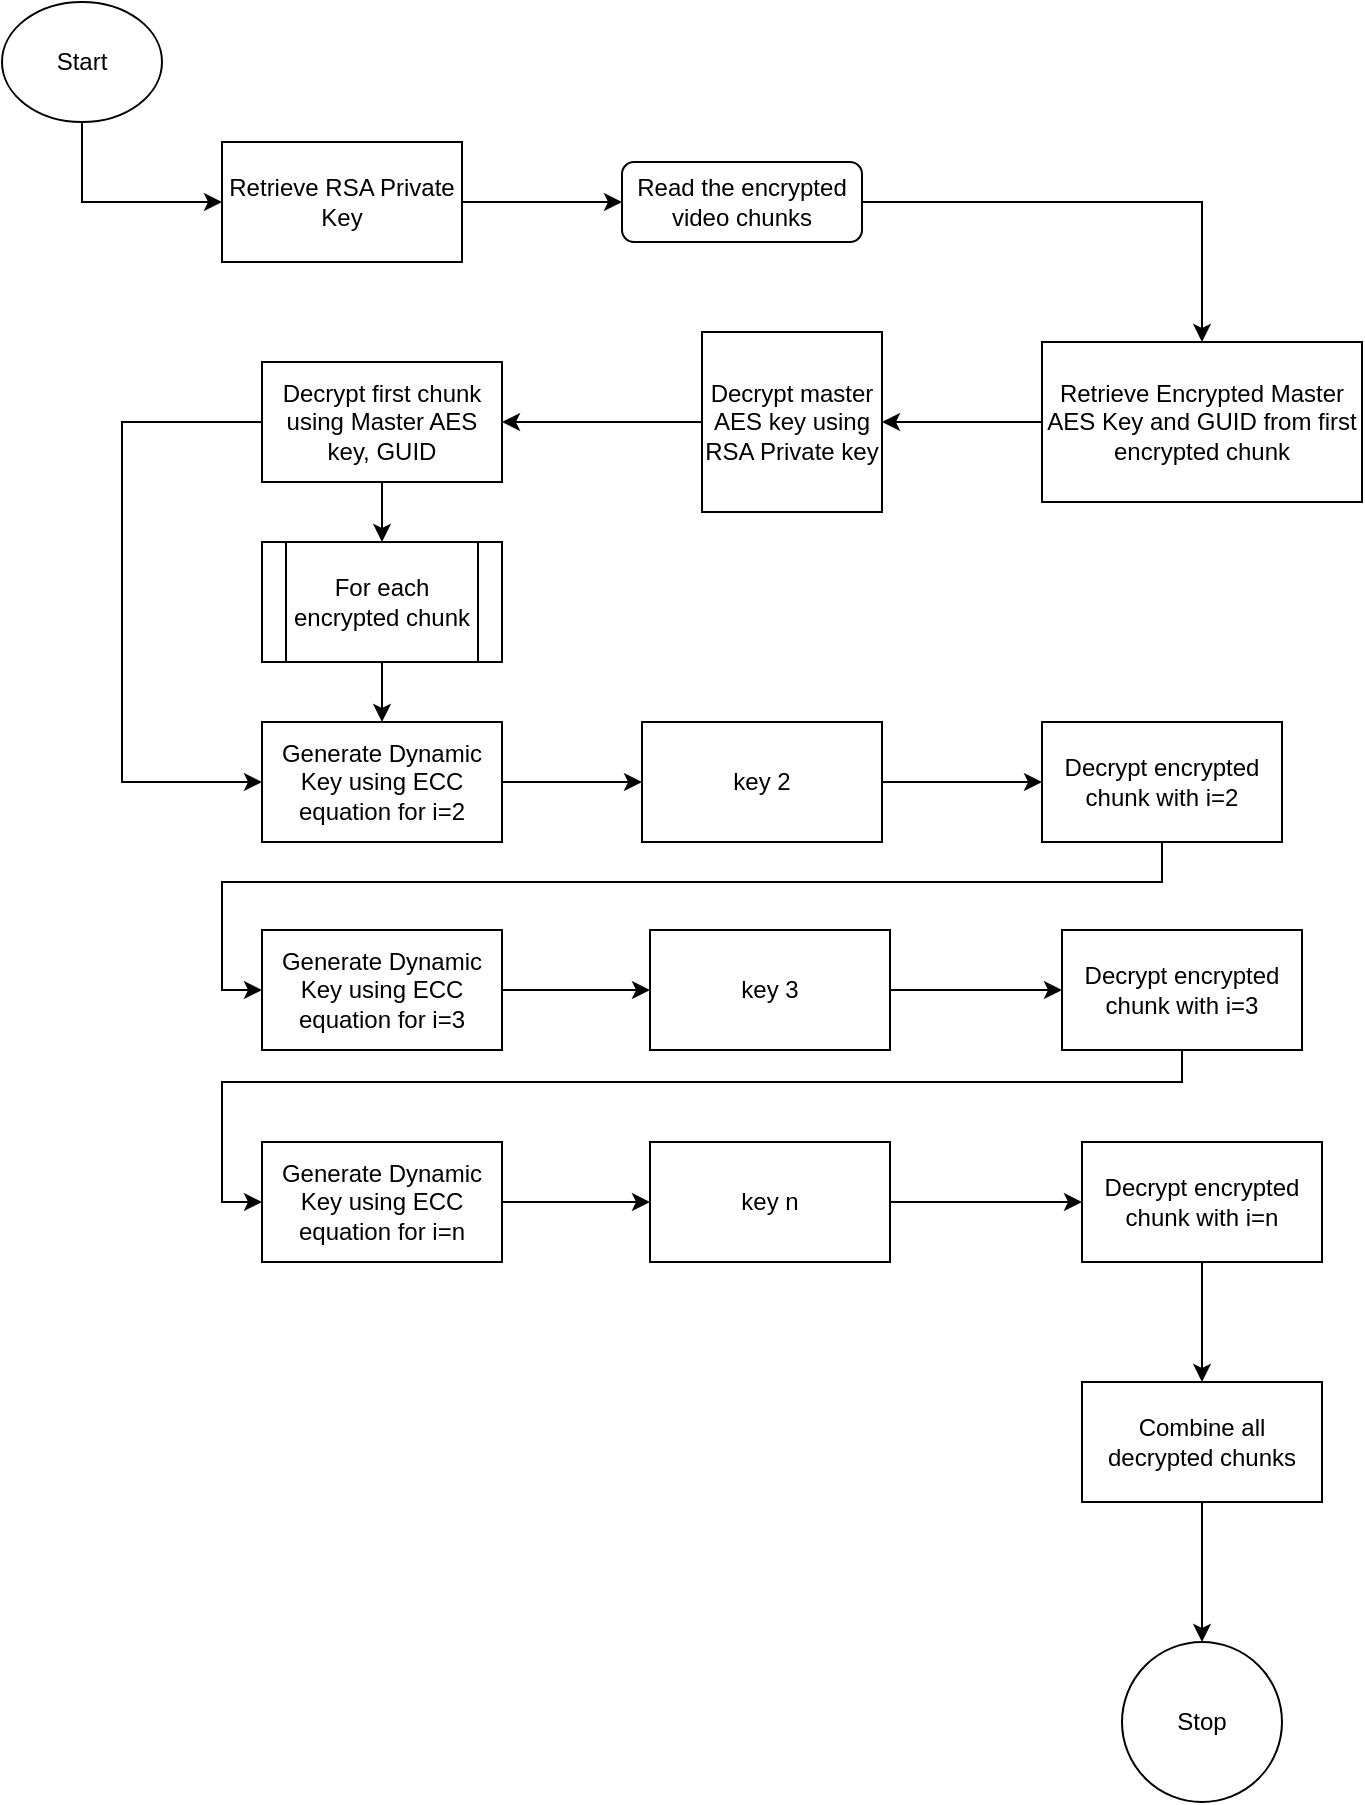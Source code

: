 <mxfile version="24.7.7">
  <diagram id="C5RBs43oDa-KdzZeNtuy" name="Page-1">
    <mxGraphModel dx="926" dy="499" grid="1" gridSize="10" guides="1" tooltips="1" connect="1" arrows="1" fold="1" page="1" pageScale="1" pageWidth="827" pageHeight="1169" math="0" shadow="0">
      <root>
        <mxCell id="WIyWlLk6GJQsqaUBKTNV-0" />
        <mxCell id="WIyWlLk6GJQsqaUBKTNV-1" parent="WIyWlLk6GJQsqaUBKTNV-0" />
        <mxCell id="HBz560siM8xq41bLwgWJ-9" style="edgeStyle=orthogonalEdgeStyle;rounded=0;orthogonalLoop=1;jettySize=auto;html=1;entryX=0.5;entryY=0;entryDx=0;entryDy=0;" edge="1" parent="WIyWlLk6GJQsqaUBKTNV-1" source="WIyWlLk6GJQsqaUBKTNV-3" target="HBz560siM8xq41bLwgWJ-4">
          <mxGeometry relative="1" as="geometry" />
        </mxCell>
        <mxCell id="WIyWlLk6GJQsqaUBKTNV-3" value="Read the encrypted video chunks" style="rounded=1;whiteSpace=wrap;html=1;fontSize=12;glass=0;strokeWidth=1;shadow=0;" parent="WIyWlLk6GJQsqaUBKTNV-1" vertex="1">
          <mxGeometry x="340" y="140" width="120" height="40" as="geometry" />
        </mxCell>
        <mxCell id="HBz560siM8xq41bLwgWJ-7" style="edgeStyle=orthogonalEdgeStyle;rounded=0;orthogonalLoop=1;jettySize=auto;html=1;exitX=0.5;exitY=1;exitDx=0;exitDy=0;entryX=0;entryY=0.5;entryDx=0;entryDy=0;" edge="1" parent="WIyWlLk6GJQsqaUBKTNV-1" source="HBz560siM8xq41bLwgWJ-1" target="HBz560siM8xq41bLwgWJ-5">
          <mxGeometry relative="1" as="geometry" />
        </mxCell>
        <mxCell id="HBz560siM8xq41bLwgWJ-1" value="Start" style="ellipse;whiteSpace=wrap;html=1;" vertex="1" parent="WIyWlLk6GJQsqaUBKTNV-1">
          <mxGeometry x="30" y="60" width="80" height="60" as="geometry" />
        </mxCell>
        <mxCell id="HBz560siM8xq41bLwgWJ-19" style="edgeStyle=orthogonalEdgeStyle;rounded=0;orthogonalLoop=1;jettySize=auto;html=1;" edge="1" parent="WIyWlLk6GJQsqaUBKTNV-1" source="HBz560siM8xq41bLwgWJ-4" target="HBz560siM8xq41bLwgWJ-10">
          <mxGeometry relative="1" as="geometry" />
        </mxCell>
        <mxCell id="HBz560siM8xq41bLwgWJ-4" value="Retrieve Encrypted Master AES Key and GUID from first encrypted chunk" style="rounded=0;whiteSpace=wrap;html=1;" vertex="1" parent="WIyWlLk6GJQsqaUBKTNV-1">
          <mxGeometry x="550" y="230" width="160" height="80" as="geometry" />
        </mxCell>
        <mxCell id="HBz560siM8xq41bLwgWJ-8" style="edgeStyle=orthogonalEdgeStyle;rounded=0;orthogonalLoop=1;jettySize=auto;html=1;exitX=1;exitY=0.5;exitDx=0;exitDy=0;" edge="1" parent="WIyWlLk6GJQsqaUBKTNV-1" source="HBz560siM8xq41bLwgWJ-5" target="WIyWlLk6GJQsqaUBKTNV-3">
          <mxGeometry relative="1" as="geometry" />
        </mxCell>
        <mxCell id="HBz560siM8xq41bLwgWJ-5" value="Retrieve RSA Private Key" style="rounded=0;whiteSpace=wrap;html=1;" vertex="1" parent="WIyWlLk6GJQsqaUBKTNV-1">
          <mxGeometry x="140" y="130" width="120" height="60" as="geometry" />
        </mxCell>
        <mxCell id="HBz560siM8xq41bLwgWJ-18" style="edgeStyle=orthogonalEdgeStyle;rounded=0;orthogonalLoop=1;jettySize=auto;html=1;entryX=1;entryY=0.5;entryDx=0;entryDy=0;" edge="1" parent="WIyWlLk6GJQsqaUBKTNV-1" source="HBz560siM8xq41bLwgWJ-10" target="HBz560siM8xq41bLwgWJ-14">
          <mxGeometry relative="1" as="geometry" />
        </mxCell>
        <mxCell id="HBz560siM8xq41bLwgWJ-10" value="Decrypt master AES key using RSA Private key" style="whiteSpace=wrap;html=1;aspect=fixed;" vertex="1" parent="WIyWlLk6GJQsqaUBKTNV-1">
          <mxGeometry x="380" y="225" width="90" height="90" as="geometry" />
        </mxCell>
        <mxCell id="HBz560siM8xq41bLwgWJ-20" style="edgeStyle=orthogonalEdgeStyle;rounded=0;orthogonalLoop=1;jettySize=auto;html=1;" edge="1" parent="WIyWlLk6GJQsqaUBKTNV-1" source="HBz560siM8xq41bLwgWJ-11" target="HBz560siM8xq41bLwgWJ-12">
          <mxGeometry relative="1" as="geometry" />
        </mxCell>
        <mxCell id="HBz560siM8xq41bLwgWJ-11" value="Generate Dynamic Key using ECC equation for i=2" style="rounded=0;whiteSpace=wrap;html=1;" vertex="1" parent="WIyWlLk6GJQsqaUBKTNV-1">
          <mxGeometry x="160" y="420" width="120" height="60" as="geometry" />
        </mxCell>
        <mxCell id="HBz560siM8xq41bLwgWJ-28" value="" style="edgeStyle=orthogonalEdgeStyle;rounded=0;orthogonalLoop=1;jettySize=auto;html=1;" edge="1" parent="WIyWlLk6GJQsqaUBKTNV-1" source="HBz560siM8xq41bLwgWJ-12" target="HBz560siM8xq41bLwgWJ-27">
          <mxGeometry relative="1" as="geometry" />
        </mxCell>
        <mxCell id="HBz560siM8xq41bLwgWJ-12" value="key 2" style="rounded=0;whiteSpace=wrap;html=1;" vertex="1" parent="WIyWlLk6GJQsqaUBKTNV-1">
          <mxGeometry x="350" y="420" width="120" height="60" as="geometry" />
        </mxCell>
        <mxCell id="HBz560siM8xq41bLwgWJ-17" style="edgeStyle=orthogonalEdgeStyle;rounded=0;orthogonalLoop=1;jettySize=auto;html=1;" edge="1" parent="WIyWlLk6GJQsqaUBKTNV-1" source="HBz560siM8xq41bLwgWJ-13" target="HBz560siM8xq41bLwgWJ-11">
          <mxGeometry relative="1" as="geometry" />
        </mxCell>
        <mxCell id="HBz560siM8xq41bLwgWJ-13" value="For each encrypted chunk" style="shape=process;whiteSpace=wrap;html=1;backgroundOutline=1;" vertex="1" parent="WIyWlLk6GJQsqaUBKTNV-1">
          <mxGeometry x="160" y="330" width="120" height="60" as="geometry" />
        </mxCell>
        <mxCell id="HBz560siM8xq41bLwgWJ-15" style="edgeStyle=orthogonalEdgeStyle;rounded=0;orthogonalLoop=1;jettySize=auto;html=1;entryX=0;entryY=0.5;entryDx=0;entryDy=0;" edge="1" parent="WIyWlLk6GJQsqaUBKTNV-1" source="HBz560siM8xq41bLwgWJ-14" target="HBz560siM8xq41bLwgWJ-11">
          <mxGeometry relative="1" as="geometry">
            <Array as="points">
              <mxPoint x="90" y="270" />
              <mxPoint x="90" y="450" />
            </Array>
          </mxGeometry>
        </mxCell>
        <mxCell id="HBz560siM8xq41bLwgWJ-16" style="edgeStyle=orthogonalEdgeStyle;rounded=0;orthogonalLoop=1;jettySize=auto;html=1;entryX=0.5;entryY=0;entryDx=0;entryDy=0;" edge="1" parent="WIyWlLk6GJQsqaUBKTNV-1" source="HBz560siM8xq41bLwgWJ-14" target="HBz560siM8xq41bLwgWJ-13">
          <mxGeometry relative="1" as="geometry" />
        </mxCell>
        <mxCell id="HBz560siM8xq41bLwgWJ-14" value="Decrypt first chunk using Master AES key, GUID" style="rounded=0;whiteSpace=wrap;html=1;" vertex="1" parent="WIyWlLk6GJQsqaUBKTNV-1">
          <mxGeometry x="160" y="240" width="120" height="60" as="geometry" />
        </mxCell>
        <mxCell id="HBz560siM8xq41bLwgWJ-25" style="edgeStyle=orthogonalEdgeStyle;rounded=0;orthogonalLoop=1;jettySize=auto;html=1;entryX=0;entryY=0.5;entryDx=0;entryDy=0;" edge="1" parent="WIyWlLk6GJQsqaUBKTNV-1" source="HBz560siM8xq41bLwgWJ-21" target="HBz560siM8xq41bLwgWJ-22">
          <mxGeometry relative="1" as="geometry" />
        </mxCell>
        <mxCell id="HBz560siM8xq41bLwgWJ-21" value="Generate Dynamic Key using ECC equation for i=3" style="rounded=0;whiteSpace=wrap;html=1;" vertex="1" parent="WIyWlLk6GJQsqaUBKTNV-1">
          <mxGeometry x="160" y="524" width="120" height="60" as="geometry" />
        </mxCell>
        <mxCell id="HBz560siM8xq41bLwgWJ-31" style="edgeStyle=orthogonalEdgeStyle;rounded=0;orthogonalLoop=1;jettySize=auto;html=1;entryX=0;entryY=0.5;entryDx=0;entryDy=0;" edge="1" parent="WIyWlLk6GJQsqaUBKTNV-1" source="HBz560siM8xq41bLwgWJ-22" target="HBz560siM8xq41bLwgWJ-30">
          <mxGeometry relative="1" as="geometry" />
        </mxCell>
        <mxCell id="HBz560siM8xq41bLwgWJ-22" value="key 3" style="rounded=0;whiteSpace=wrap;html=1;" vertex="1" parent="WIyWlLk6GJQsqaUBKTNV-1">
          <mxGeometry x="354" y="524" width="120" height="60" as="geometry" />
        </mxCell>
        <mxCell id="HBz560siM8xq41bLwgWJ-26" style="edgeStyle=orthogonalEdgeStyle;rounded=0;orthogonalLoop=1;jettySize=auto;html=1;" edge="1" parent="WIyWlLk6GJQsqaUBKTNV-1" source="HBz560siM8xq41bLwgWJ-23" target="HBz560siM8xq41bLwgWJ-24">
          <mxGeometry relative="1" as="geometry" />
        </mxCell>
        <mxCell id="HBz560siM8xq41bLwgWJ-23" value="Generate Dynamic Key using ECC equation for i=n" style="rounded=0;whiteSpace=wrap;html=1;" vertex="1" parent="WIyWlLk6GJQsqaUBKTNV-1">
          <mxGeometry x="160" y="630" width="120" height="60" as="geometry" />
        </mxCell>
        <mxCell id="HBz560siM8xq41bLwgWJ-34" style="edgeStyle=orthogonalEdgeStyle;rounded=0;orthogonalLoop=1;jettySize=auto;html=1;entryX=0;entryY=0.5;entryDx=0;entryDy=0;" edge="1" parent="WIyWlLk6GJQsqaUBKTNV-1" source="HBz560siM8xq41bLwgWJ-24" target="HBz560siM8xq41bLwgWJ-33">
          <mxGeometry relative="1" as="geometry" />
        </mxCell>
        <mxCell id="HBz560siM8xq41bLwgWJ-24" value="key n" style="rounded=0;whiteSpace=wrap;html=1;" vertex="1" parent="WIyWlLk6GJQsqaUBKTNV-1">
          <mxGeometry x="354" y="630" width="120" height="60" as="geometry" />
        </mxCell>
        <mxCell id="HBz560siM8xq41bLwgWJ-29" style="edgeStyle=orthogonalEdgeStyle;rounded=0;orthogonalLoop=1;jettySize=auto;html=1;entryX=0;entryY=0.5;entryDx=0;entryDy=0;" edge="1" parent="WIyWlLk6GJQsqaUBKTNV-1" source="HBz560siM8xq41bLwgWJ-27" target="HBz560siM8xq41bLwgWJ-21">
          <mxGeometry relative="1" as="geometry">
            <Array as="points">
              <mxPoint x="610" y="500" />
              <mxPoint x="140" y="500" />
              <mxPoint x="140" y="554" />
            </Array>
          </mxGeometry>
        </mxCell>
        <mxCell id="HBz560siM8xq41bLwgWJ-27" value="Decrypt encrypted chunk with i=2" style="rounded=0;whiteSpace=wrap;html=1;" vertex="1" parent="WIyWlLk6GJQsqaUBKTNV-1">
          <mxGeometry x="550" y="420" width="120" height="60" as="geometry" />
        </mxCell>
        <mxCell id="HBz560siM8xq41bLwgWJ-32" style="edgeStyle=orthogonalEdgeStyle;rounded=0;orthogonalLoop=1;jettySize=auto;html=1;entryX=0;entryY=0.5;entryDx=0;entryDy=0;" edge="1" parent="WIyWlLk6GJQsqaUBKTNV-1" source="HBz560siM8xq41bLwgWJ-30" target="HBz560siM8xq41bLwgWJ-23">
          <mxGeometry relative="1" as="geometry">
            <Array as="points">
              <mxPoint x="620" y="600" />
              <mxPoint x="140" y="600" />
              <mxPoint x="140" y="660" />
            </Array>
          </mxGeometry>
        </mxCell>
        <mxCell id="HBz560siM8xq41bLwgWJ-30" value="Decrypt encrypted chunk with i=3" style="rounded=0;whiteSpace=wrap;html=1;" vertex="1" parent="WIyWlLk6GJQsqaUBKTNV-1">
          <mxGeometry x="560" y="524" width="120" height="60" as="geometry" />
        </mxCell>
        <mxCell id="HBz560siM8xq41bLwgWJ-36" value="" style="edgeStyle=orthogonalEdgeStyle;rounded=0;orthogonalLoop=1;jettySize=auto;html=1;" edge="1" parent="WIyWlLk6GJQsqaUBKTNV-1" source="HBz560siM8xq41bLwgWJ-33" target="HBz560siM8xq41bLwgWJ-35">
          <mxGeometry relative="1" as="geometry" />
        </mxCell>
        <mxCell id="HBz560siM8xq41bLwgWJ-33" value="Decrypt encrypted chunk with i=n" style="rounded=0;whiteSpace=wrap;html=1;" vertex="1" parent="WIyWlLk6GJQsqaUBKTNV-1">
          <mxGeometry x="570" y="630" width="120" height="60" as="geometry" />
        </mxCell>
        <mxCell id="HBz560siM8xq41bLwgWJ-38" value="" style="edgeStyle=orthogonalEdgeStyle;rounded=0;orthogonalLoop=1;jettySize=auto;html=1;" edge="1" parent="WIyWlLk6GJQsqaUBKTNV-1" source="HBz560siM8xq41bLwgWJ-35" target="HBz560siM8xq41bLwgWJ-37">
          <mxGeometry relative="1" as="geometry" />
        </mxCell>
        <mxCell id="HBz560siM8xq41bLwgWJ-35" value="Combine all decrypted chunks" style="rounded=0;whiteSpace=wrap;html=1;" vertex="1" parent="WIyWlLk6GJQsqaUBKTNV-1">
          <mxGeometry x="570" y="750" width="120" height="60" as="geometry" />
        </mxCell>
        <mxCell id="HBz560siM8xq41bLwgWJ-37" value="Stop" style="ellipse;whiteSpace=wrap;html=1;rounded=0;" vertex="1" parent="WIyWlLk6GJQsqaUBKTNV-1">
          <mxGeometry x="590" y="880" width="80" height="80" as="geometry" />
        </mxCell>
      </root>
    </mxGraphModel>
  </diagram>
</mxfile>
